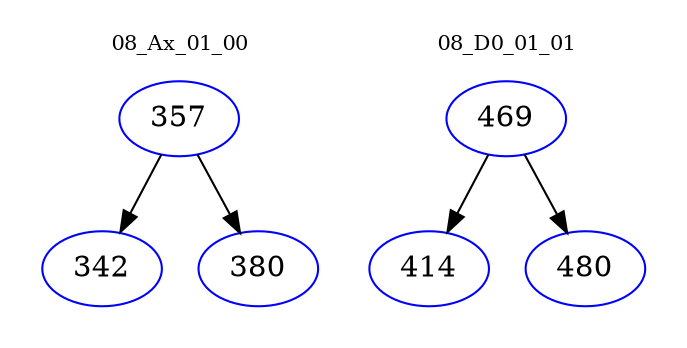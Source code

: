 digraph{
subgraph cluster_0 {
color = white
label = "08_Ax_01_00";
fontsize=10;
T0_357 [label="357", color="blue"]
T0_357 -> T0_342 [color="black"]
T0_342 [label="342", color="blue"]
T0_357 -> T0_380 [color="black"]
T0_380 [label="380", color="blue"]
}
subgraph cluster_1 {
color = white
label = "08_D0_01_01";
fontsize=10;
T1_469 [label="469", color="blue"]
T1_469 -> T1_414 [color="black"]
T1_414 [label="414", color="blue"]
T1_469 -> T1_480 [color="black"]
T1_480 [label="480", color="blue"]
}
}
